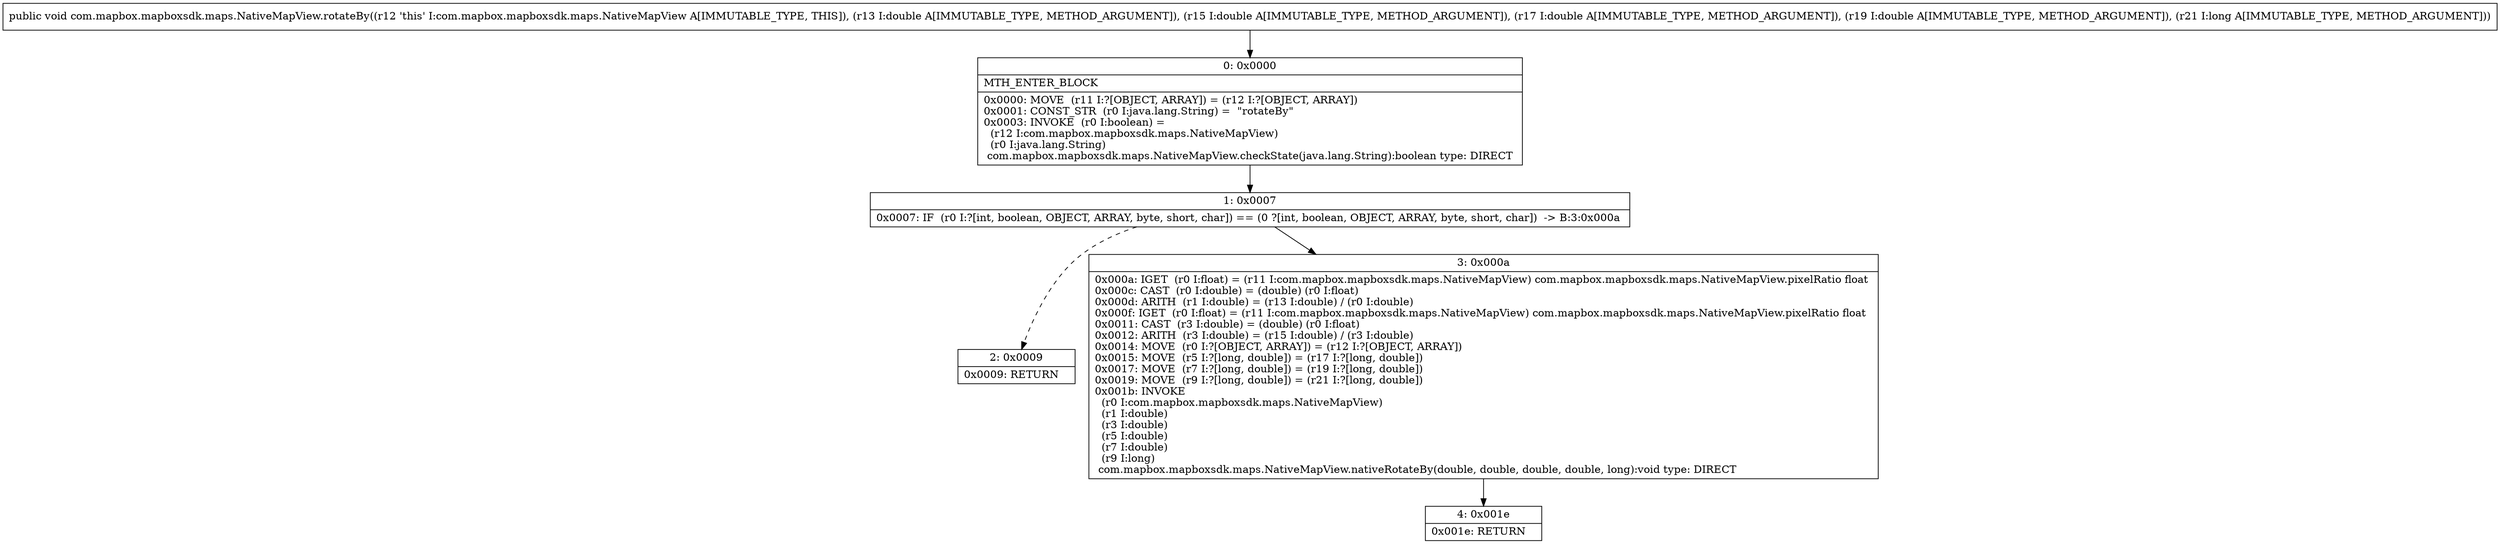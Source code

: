 digraph "CFG forcom.mapbox.mapboxsdk.maps.NativeMapView.rotateBy(DDDDJ)V" {
Node_0 [shape=record,label="{0\:\ 0x0000|MTH_ENTER_BLOCK\l|0x0000: MOVE  (r11 I:?[OBJECT, ARRAY]) = (r12 I:?[OBJECT, ARRAY]) \l0x0001: CONST_STR  (r0 I:java.lang.String) =  \"rotateBy\" \l0x0003: INVOKE  (r0 I:boolean) = \l  (r12 I:com.mapbox.mapboxsdk.maps.NativeMapView)\l  (r0 I:java.lang.String)\l com.mapbox.mapboxsdk.maps.NativeMapView.checkState(java.lang.String):boolean type: DIRECT \l}"];
Node_1 [shape=record,label="{1\:\ 0x0007|0x0007: IF  (r0 I:?[int, boolean, OBJECT, ARRAY, byte, short, char]) == (0 ?[int, boolean, OBJECT, ARRAY, byte, short, char])  \-\> B:3:0x000a \l}"];
Node_2 [shape=record,label="{2\:\ 0x0009|0x0009: RETURN   \l}"];
Node_3 [shape=record,label="{3\:\ 0x000a|0x000a: IGET  (r0 I:float) = (r11 I:com.mapbox.mapboxsdk.maps.NativeMapView) com.mapbox.mapboxsdk.maps.NativeMapView.pixelRatio float \l0x000c: CAST  (r0 I:double) = (double) (r0 I:float) \l0x000d: ARITH  (r1 I:double) = (r13 I:double) \/ (r0 I:double) \l0x000f: IGET  (r0 I:float) = (r11 I:com.mapbox.mapboxsdk.maps.NativeMapView) com.mapbox.mapboxsdk.maps.NativeMapView.pixelRatio float \l0x0011: CAST  (r3 I:double) = (double) (r0 I:float) \l0x0012: ARITH  (r3 I:double) = (r15 I:double) \/ (r3 I:double) \l0x0014: MOVE  (r0 I:?[OBJECT, ARRAY]) = (r12 I:?[OBJECT, ARRAY]) \l0x0015: MOVE  (r5 I:?[long, double]) = (r17 I:?[long, double]) \l0x0017: MOVE  (r7 I:?[long, double]) = (r19 I:?[long, double]) \l0x0019: MOVE  (r9 I:?[long, double]) = (r21 I:?[long, double]) \l0x001b: INVOKE  \l  (r0 I:com.mapbox.mapboxsdk.maps.NativeMapView)\l  (r1 I:double)\l  (r3 I:double)\l  (r5 I:double)\l  (r7 I:double)\l  (r9 I:long)\l com.mapbox.mapboxsdk.maps.NativeMapView.nativeRotateBy(double, double, double, double, long):void type: DIRECT \l}"];
Node_4 [shape=record,label="{4\:\ 0x001e|0x001e: RETURN   \l}"];
MethodNode[shape=record,label="{public void com.mapbox.mapboxsdk.maps.NativeMapView.rotateBy((r12 'this' I:com.mapbox.mapboxsdk.maps.NativeMapView A[IMMUTABLE_TYPE, THIS]), (r13 I:double A[IMMUTABLE_TYPE, METHOD_ARGUMENT]), (r15 I:double A[IMMUTABLE_TYPE, METHOD_ARGUMENT]), (r17 I:double A[IMMUTABLE_TYPE, METHOD_ARGUMENT]), (r19 I:double A[IMMUTABLE_TYPE, METHOD_ARGUMENT]), (r21 I:long A[IMMUTABLE_TYPE, METHOD_ARGUMENT])) }"];
MethodNode -> Node_0;
Node_0 -> Node_1;
Node_1 -> Node_2[style=dashed];
Node_1 -> Node_3;
Node_3 -> Node_4;
}

